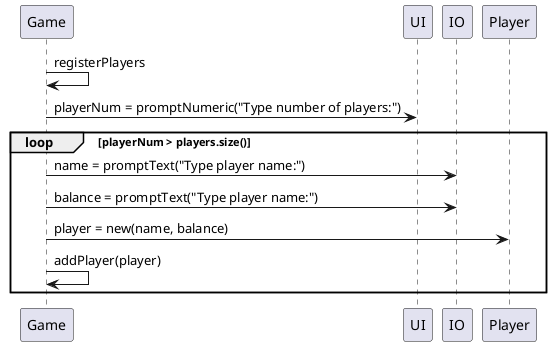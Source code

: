 @startuml
!pragma layout smetana

Game -> Game:registerPlayers
Game -> UI: playerNum = promptNumeric("Type number of players:")

loop playerNum > players.size()
Game -> IO: name = promptText("Type player name:")
Game -> IO: balance = promptText("Type player name:")
Game -> Player: player = new(name, balance)
Game -> Game: addPlayer(player)


end

@enduml